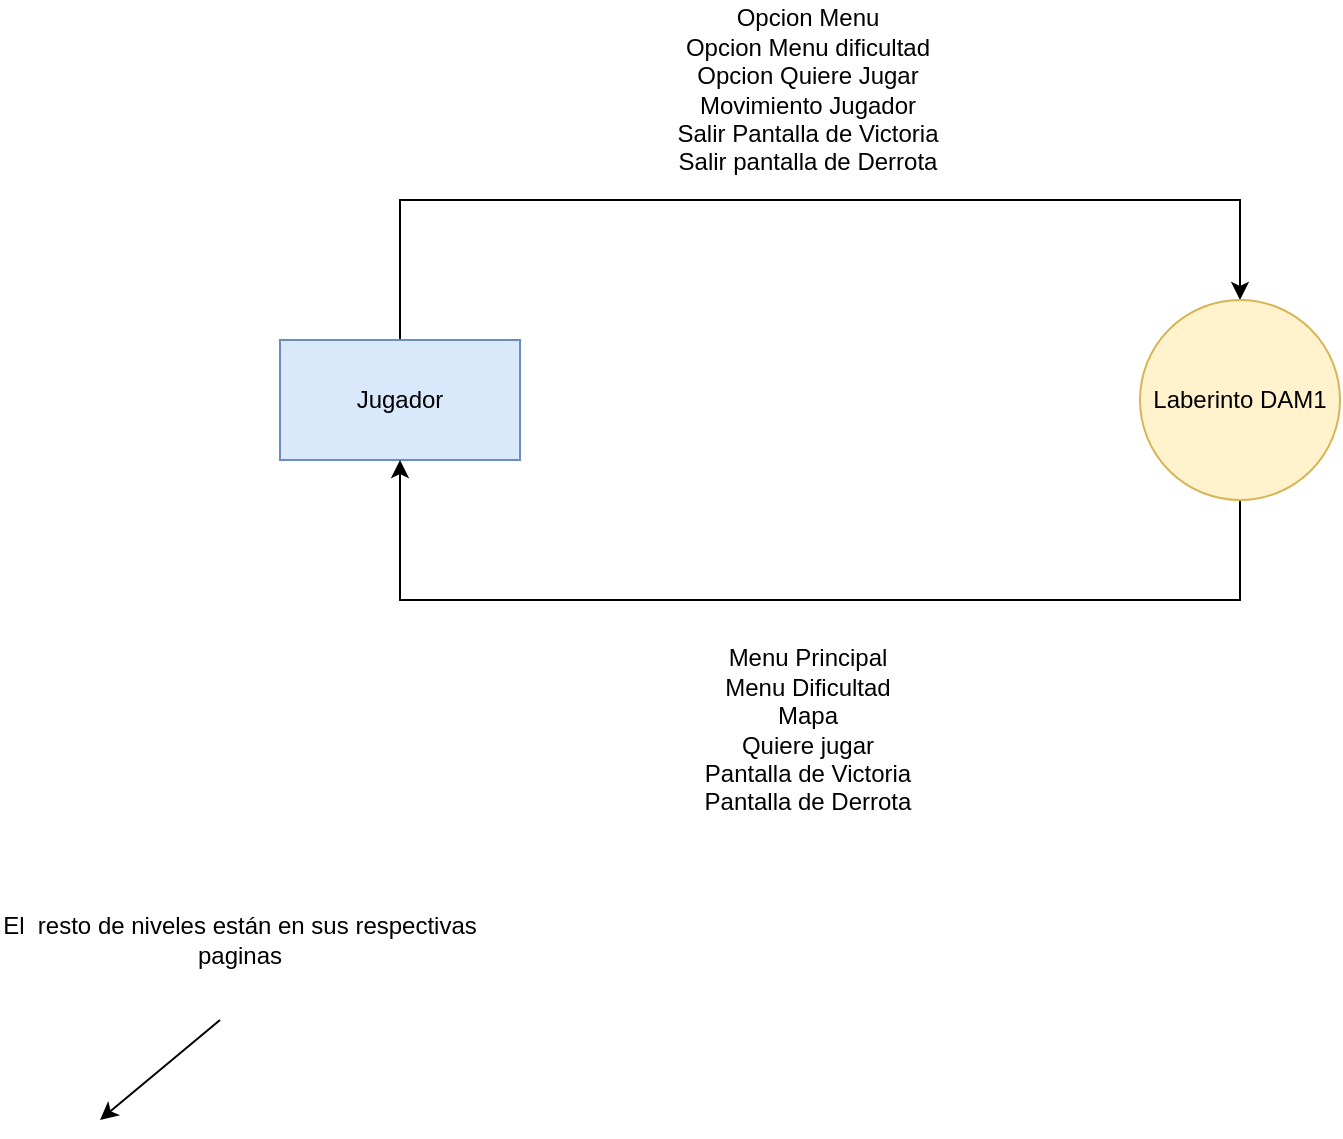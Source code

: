 <mxfile version="23.1.2" type="device" pages="3">
  <diagram name="Nivel 0" id="SafWx4brjYpnWSdm_k4d">
    <mxGraphModel dx="1434" dy="746" grid="1" gridSize="10" guides="1" tooltips="1" connect="1" arrows="1" fold="1" page="1" pageScale="1" pageWidth="827" pageHeight="1169" math="0" shadow="0">
      <root>
        <mxCell id="0" />
        <mxCell id="1" parent="0" />
        <mxCell id="9HRDA_Y_tNeIT0vI-eqv-4" style="edgeStyle=orthogonalEdgeStyle;rounded=0;orthogonalLoop=1;jettySize=auto;html=1;exitX=0.5;exitY=0;exitDx=0;exitDy=0;entryX=0.5;entryY=0;entryDx=0;entryDy=0;" edge="1" parent="1" source="9HRDA_Y_tNeIT0vI-eqv-2" target="9HRDA_Y_tNeIT0vI-eqv-3">
          <mxGeometry relative="1" as="geometry">
            <Array as="points">
              <mxPoint x="210" y="280" />
            </Array>
          </mxGeometry>
        </mxCell>
        <mxCell id="9HRDA_Y_tNeIT0vI-eqv-2" value="Jugador" style="rounded=0;whiteSpace=wrap;html=1;fillColor=#dae8fc;strokeColor=#6c8ebf;" vertex="1" parent="1">
          <mxGeometry x="150" y="350" width="120" height="60" as="geometry" />
        </mxCell>
        <mxCell id="9HRDA_Y_tNeIT0vI-eqv-6" style="edgeStyle=orthogonalEdgeStyle;rounded=0;orthogonalLoop=1;jettySize=auto;html=1;exitX=0.5;exitY=1;exitDx=0;exitDy=0;entryX=0.5;entryY=1;entryDx=0;entryDy=0;" edge="1" parent="1" source="9HRDA_Y_tNeIT0vI-eqv-3" target="9HRDA_Y_tNeIT0vI-eqv-2">
          <mxGeometry relative="1" as="geometry">
            <Array as="points">
              <mxPoint x="630" y="480" />
              <mxPoint x="210" y="480" />
            </Array>
          </mxGeometry>
        </mxCell>
        <mxCell id="9HRDA_Y_tNeIT0vI-eqv-3" value="Laberinto DAM1" style="ellipse;whiteSpace=wrap;html=1;aspect=fixed;fillColor=#fff2cc;strokeColor=#d6b656;" vertex="1" parent="1">
          <mxGeometry x="580" y="330" width="100" height="100" as="geometry" />
        </mxCell>
        <mxCell id="9HRDA_Y_tNeIT0vI-eqv-5" value="Opcion Menu&lt;br&gt;Opcion Menu dificultad&lt;br&gt;Opcion Quiere Jugar&lt;br&gt;Movimiento Jugador&lt;br&gt;Salir Pantalla de Victoria&lt;br&gt;Salir pantalla de Derrota" style="text;html=1;strokeColor=none;fillColor=none;align=center;verticalAlign=middle;whiteSpace=wrap;rounded=0;" vertex="1" parent="1">
          <mxGeometry x="321" y="180" width="186" height="90" as="geometry" />
        </mxCell>
        <mxCell id="9HRDA_Y_tNeIT0vI-eqv-7" value="Menu Principal&lt;br&gt;Menu Dificultad&lt;br&gt;Mapa&lt;br&gt;Quiere jugar&lt;br&gt;Pantalla de Victoria&lt;br&gt;Pantalla de Derrota" style="text;html=1;strokeColor=none;fillColor=none;align=center;verticalAlign=middle;whiteSpace=wrap;rounded=0;" vertex="1" parent="1">
          <mxGeometry x="339" y="480" width="150" height="130" as="geometry" />
        </mxCell>
        <mxCell id="9HRDA_Y_tNeIT0vI-eqv-8" value="El&amp;nbsp; resto de niveles están en sus respectivas paginas" style="text;html=1;strokeColor=none;fillColor=none;align=center;verticalAlign=middle;whiteSpace=wrap;rounded=0;" vertex="1" parent="1">
          <mxGeometry x="10" y="620" width="240" height="60" as="geometry" />
        </mxCell>
        <mxCell id="9HRDA_Y_tNeIT0vI-eqv-9" value="" style="endArrow=classic;html=1;rounded=0;" edge="1" parent="1">
          <mxGeometry width="50" height="50" relative="1" as="geometry">
            <mxPoint x="120" y="690" as="sourcePoint" />
            <mxPoint x="60" y="740" as="targetPoint" />
          </mxGeometry>
        </mxCell>
      </root>
    </mxGraphModel>
  </diagram>
  <diagram id="fBipnOkTllWmGM2dK26o" name="Nivel 1">
    <mxGraphModel dx="1434" dy="746" grid="1" gridSize="10" guides="1" tooltips="1" connect="1" arrows="1" fold="1" page="1" pageScale="1" pageWidth="827" pageHeight="1169" math="0" shadow="0">
      <root>
        <mxCell id="0" />
        <mxCell id="1" parent="0" />
        <mxCell id="sA4vVsF-4TFoveLAqz5J-7" style="rounded=0;orthogonalLoop=1;jettySize=auto;html=1;exitX=1;exitY=0;exitDx=0;exitDy=0;entryX=0;entryY=0.5;entryDx=0;entryDy=0;" edge="1" parent="1" source="sA4vVsF-4TFoveLAqz5J-1" target="sA4vVsF-4TFoveLAqz5J-2">
          <mxGeometry relative="1" as="geometry" />
        </mxCell>
        <mxCell id="sA4vVsF-4TFoveLAqz5J-15" style="rounded=0;orthogonalLoop=1;jettySize=auto;html=1;exitX=0.5;exitY=1;exitDx=0;exitDy=0;entryX=0;entryY=0;entryDx=0;entryDy=0;" edge="1" parent="1" source="sA4vVsF-4TFoveLAqz5J-1" target="sA4vVsF-4TFoveLAqz5J-6">
          <mxGeometry relative="1" as="geometry" />
        </mxCell>
        <mxCell id="sA4vVsF-4TFoveLAqz5J-1" value="1. Menu Principal" style="ellipse;whiteSpace=wrap;html=1;aspect=fixed;fillColor=#fff2cc;strokeColor=#d6b656;" vertex="1" parent="1">
          <mxGeometry x="60" y="300" width="130" height="130" as="geometry" />
        </mxCell>
        <mxCell id="sA4vVsF-4TFoveLAqz5J-2" value="2. Jugar" style="ellipse;whiteSpace=wrap;html=1;aspect=fixed;fillColor=#fff2cc;strokeColor=#d6b656;" vertex="1" parent="1">
          <mxGeometry x="315" y="150" width="140" height="140" as="geometry" />
        </mxCell>
        <mxCell id="sA4vVsF-4TFoveLAqz5J-3" value="" style="endArrow=classic;html=1;rounded=0;entryX=0.415;entryY=0.023;entryDx=0;entryDy=0;entryPerimeter=0;" edge="1" parent="1" target="sA4vVsF-4TFoveLAqz5J-1">
          <mxGeometry width="50" height="50" relative="1" as="geometry">
            <mxPoint x="50" y="210" as="sourcePoint" />
            <mxPoint x="130" y="130" as="targetPoint" />
          </mxGeometry>
        </mxCell>
        <mxCell id="sA4vVsF-4TFoveLAqz5J-4" value="Opcion Menú" style="edgeLabel;html=1;align=center;verticalAlign=middle;resizable=0;points=[];" vertex="1" connectable="0" parent="sA4vVsF-4TFoveLAqz5J-3">
          <mxGeometry x="-0.316" y="1" relative="1" as="geometry">
            <mxPoint x="7" y="8" as="offset" />
          </mxGeometry>
        </mxCell>
        <mxCell id="sA4vVsF-4TFoveLAqz5J-5" value="3. Cambiar dificultad" style="ellipse;whiteSpace=wrap;html=1;aspect=fixed;fillColor=#fff2cc;strokeColor=#d6b656;" vertex="1" parent="1">
          <mxGeometry x="325" y="380" width="130" height="130" as="geometry" />
        </mxCell>
        <mxCell id="sA4vVsF-4TFoveLAqz5J-6" value="4. Salir" style="ellipse;whiteSpace=wrap;html=1;aspect=fixed;fillColor=#fff2cc;strokeColor=#d6b656;" vertex="1" parent="1">
          <mxGeometry x="330" y="545" width="80" height="80" as="geometry" />
        </mxCell>
        <mxCell id="sA4vVsF-4TFoveLAqz5J-8" style="rounded=0;orthogonalLoop=1;jettySize=auto;html=1;exitX=1;exitY=0.5;exitDx=0;exitDy=0;entryX=0;entryY=0;entryDx=0;entryDy=0;" edge="1" parent="1" source="sA4vVsF-4TFoveLAqz5J-1" target="sA4vVsF-4TFoveLAqz5J-5">
          <mxGeometry relative="1" as="geometry">
            <mxPoint x="181" y="329" as="sourcePoint" />
            <mxPoint x="320" y="240" as="targetPoint" />
          </mxGeometry>
        </mxCell>
        <mxCell id="sA4vVsF-4TFoveLAqz5J-9" style="rounded=0;orthogonalLoop=1;jettySize=auto;html=1;exitX=0;exitY=0.5;exitDx=0;exitDy=0;" edge="1" parent="1" source="sA4vVsF-4TFoveLAqz5J-5">
          <mxGeometry relative="1" as="geometry">
            <mxPoint x="171" y="450" as="sourcePoint" />
            <mxPoint x="170" y="410" as="targetPoint" />
          </mxGeometry>
        </mxCell>
        <mxCell id="xL_6orxPe1uaIk0oK8Rf-6" value="Dificultad Cambiada" style="edgeLabel;html=1;align=center;verticalAlign=middle;resizable=0;points=[];" vertex="1" connectable="0" parent="sA4vVsF-4TFoveLAqz5J-9">
          <mxGeometry x="0.084" relative="1" as="geometry">
            <mxPoint as="offset" />
          </mxGeometry>
        </mxCell>
        <mxCell id="sA4vVsF-4TFoveLAqz5J-14" style="rounded=0;orthogonalLoop=1;jettySize=auto;html=1;exitX=0;exitY=1;exitDx=0;exitDy=0;entryX=0.977;entryY=0.285;entryDx=0;entryDy=0;entryPerimeter=0;" edge="1" parent="1" source="sA4vVsF-4TFoveLAqz5J-2" target="sA4vVsF-4TFoveLAqz5J-1">
          <mxGeometry relative="1" as="geometry" />
        </mxCell>
        <mxCell id="xL_6orxPe1uaIk0oK8Rf-7" value="Juego terminado" style="edgeLabel;html=1;align=center;verticalAlign=middle;resizable=0;points=[];" vertex="1" connectable="0" parent="sA4vVsF-4TFoveLAqz5J-14">
          <mxGeometry x="0.072" relative="1" as="geometry">
            <mxPoint as="offset" />
          </mxGeometry>
        </mxCell>
        <mxCell id="9OlagA8E_y4YxS51xMsu-1" style="rounded=0;orthogonalLoop=1;jettySize=auto;html=1;entryX=1;entryY=0;entryDx=0;entryDy=0;" edge="1" parent="1" target="sA4vVsF-4TFoveLAqz5J-2">
          <mxGeometry relative="1" as="geometry">
            <mxPoint x="580" y="110" as="sourcePoint" />
            <mxPoint x="445" y="168" as="targetPoint" />
          </mxGeometry>
        </mxCell>
        <mxCell id="04oRYMLoPPTfNG858ETF-1" value="Opcion Quiere Jugar&lt;br&gt;Movimiento Jugador&lt;br&gt;Salir Pantalla de Victoria&lt;br&gt;Salir pantalla de Derrota" style="text;html=1;strokeColor=none;fillColor=none;align=center;verticalAlign=middle;whiteSpace=wrap;rounded=0;" vertex="1" parent="1">
          <mxGeometry x="484" y="30" width="186" height="90" as="geometry" />
        </mxCell>
        <mxCell id="04oRYMLoPPTfNG858ETF-2" value="&lt;br&gt;Opcion Menu dificultad" style="text;html=1;strokeColor=none;fillColor=none;align=center;verticalAlign=middle;whiteSpace=wrap;rounded=0;" vertex="1" parent="1">
          <mxGeometry x="590" y="420" width="130" height="40" as="geometry" />
        </mxCell>
        <mxCell id="04oRYMLoPPTfNG858ETF-3" style="rounded=0;orthogonalLoop=1;jettySize=auto;html=1;entryX=1;entryY=0.5;entryDx=0;entryDy=0;" edge="1" parent="1" target="sA4vVsF-4TFoveLAqz5J-5">
          <mxGeometry relative="1" as="geometry">
            <mxPoint x="590" y="450" as="sourcePoint" />
            <mxPoint x="455" y="430" as="targetPoint" />
          </mxGeometry>
        </mxCell>
        <mxCell id="SUAjS77LJHKCxcnFxf-2-1" value="" style="endArrow=classic;html=1;rounded=0;exitX=0.6;exitY=0.023;exitDx=0;exitDy=0;exitPerimeter=0;" edge="1" parent="1" source="sA4vVsF-4TFoveLAqz5J-1">
          <mxGeometry width="50" height="50" relative="1" as="geometry">
            <mxPoint x="180" y="240" as="sourcePoint" />
            <mxPoint x="190" y="180" as="targetPoint" />
          </mxGeometry>
        </mxCell>
        <mxCell id="SUAjS77LJHKCxcnFxf-2-2" value="Menu Principal" style="edgeLabel;html=1;align=center;verticalAlign=middle;resizable=0;points=[];" vertex="1" connectable="0" parent="SUAjS77LJHKCxcnFxf-2-1">
          <mxGeometry x="-0.112" y="-1" relative="1" as="geometry">
            <mxPoint as="offset" />
          </mxGeometry>
        </mxCell>
        <mxCell id="QLpQPQBqjzIg62Oa_utZ-1" value="Mapa&lt;br&gt;Quiere jugar&lt;br&gt;Pantalla de Victoria&lt;br&gt;Pantalla de Derrota" style="text;html=1;strokeColor=none;fillColor=none;align=center;verticalAlign=middle;whiteSpace=wrap;rounded=0;" vertex="1" parent="1">
          <mxGeometry x="620" y="180" width="120" height="80" as="geometry" />
        </mxCell>
        <mxCell id="QLpQPQBqjzIg62Oa_utZ-2" value="" style="endArrow=classic;html=1;rounded=0;exitX=1;exitY=0.5;exitDx=0;exitDy=0;" edge="1" parent="1" source="sA4vVsF-4TFoveLAqz5J-2">
          <mxGeometry width="50" height="50" relative="1" as="geometry">
            <mxPoint x="490" y="240" as="sourcePoint" />
            <mxPoint x="620" y="220" as="targetPoint" />
          </mxGeometry>
        </mxCell>
        <mxCell id="QLpQPQBqjzIg62Oa_utZ-3" value="Dificultad" style="shape=partialRectangle;whiteSpace=wrap;html=1;left=0;right=0;fillColor=#f5f5f5;fontColor=#333333;strokeColor=#666666;" vertex="1" parent="1">
          <mxGeometry x="500" y="310" width="120" height="60" as="geometry" />
        </mxCell>
        <mxCell id="QLpQPQBqjzIg62Oa_utZ-4" value="" style="endArrow=classic;startArrow=classic;html=1;rounded=0;exitX=0.25;exitY=1;exitDx=0;exitDy=0;entryX=1;entryY=0;entryDx=0;entryDy=0;" edge="1" parent="1" source="QLpQPQBqjzIg62Oa_utZ-3" target="sA4vVsF-4TFoveLAqz5J-5">
          <mxGeometry width="50" height="50" relative="1" as="geometry">
            <mxPoint x="390" y="410" as="sourcePoint" />
            <mxPoint x="440" y="360" as="targetPoint" />
          </mxGeometry>
        </mxCell>
        <mxCell id="QLpQPQBqjzIg62Oa_utZ-5" value="Actualiza" style="edgeLabel;html=1;align=center;verticalAlign=middle;resizable=0;points=[];" vertex="1" connectable="0" parent="QLpQPQBqjzIg62Oa_utZ-4">
          <mxGeometry x="0.33" y="-1" relative="1" as="geometry">
            <mxPoint x="18" y="-5" as="offset" />
          </mxGeometry>
        </mxCell>
        <mxCell id="QLpQPQBqjzIg62Oa_utZ-8" value="" style="endArrow=classic;html=1;rounded=0;entryX=1;entryY=1;entryDx=0;entryDy=0;exitX=0.25;exitY=0;exitDx=0;exitDy=0;" edge="1" parent="1" source="QLpQPQBqjzIg62Oa_utZ-3" target="sA4vVsF-4TFoveLAqz5J-2">
          <mxGeometry width="50" height="50" relative="1" as="geometry">
            <mxPoint x="390" y="410" as="sourcePoint" />
            <mxPoint x="440" y="360" as="targetPoint" />
          </mxGeometry>
        </mxCell>
        <mxCell id="QLpQPQBqjzIg62Oa_utZ-9" value="Dificultad" style="edgeLabel;html=1;align=center;verticalAlign=middle;resizable=0;points=[];" vertex="1" connectable="0" parent="QLpQPQBqjzIg62Oa_utZ-8">
          <mxGeometry x="-0.07" y="-1" relative="1" as="geometry">
            <mxPoint as="offset" />
          </mxGeometry>
        </mxCell>
        <mxCell id="xL_6orxPe1uaIk0oK8Rf-3" value="Opcion Menú" style="edgeLabel;html=1;align=center;verticalAlign=middle;resizable=0;points=[];" vertex="1" connectable="0" parent="1">
          <mxGeometry x="220.003" y="279.998" as="geometry" />
        </mxCell>
        <mxCell id="xL_6orxPe1uaIk0oK8Rf-4" value="Opcion Menú" style="edgeLabel;html=1;align=center;verticalAlign=middle;resizable=0;points=[];" vertex="1" connectable="0" parent="1">
          <mxGeometry x="260.003" y="379.998" as="geometry" />
        </mxCell>
        <mxCell id="xL_6orxPe1uaIk0oK8Rf-5" value="Opcion Menú" style="edgeLabel;html=1;align=center;verticalAlign=middle;resizable=0;points=[];" vertex="1" connectable="0" parent="1">
          <mxGeometry x="230.003" y="489.998" as="geometry" />
        </mxCell>
      </root>
    </mxGraphModel>
  </diagram>
  <diagram id="pxUqnTKiZIorO2B4xDCg" name="Nivel 2">
    <mxGraphModel dx="1434" dy="746" grid="1" gridSize="10" guides="1" tooltips="1" connect="1" arrows="1" fold="1" page="1" pageScale="1" pageWidth="827" pageHeight="1169" math="0" shadow="0">
      <root>
        <mxCell id="0" />
        <mxCell id="1" parent="0" />
        <mxCell id="2Ldrngavv_aRy9j2e9Nc-1" value="2. Jugar" style="ellipse;whiteSpace=wrap;html=1;aspect=fixed;fillColor=#fff2cc;strokeColor=#d6b656;" vertex="1" parent="1">
          <mxGeometry x="30" y="100" width="80" height="80" as="geometry" />
        </mxCell>
        <mxCell id="2Ldrngavv_aRy9j2e9Nc-5" style="rounded=0;orthogonalLoop=1;jettySize=auto;html=1;entryX=1;entryY=0;entryDx=0;entryDy=0;" edge="1" parent="1" target="2Ldrngavv_aRy9j2e9Nc-1">
          <mxGeometry relative="1" as="geometry">
            <mxPoint x="230" y="80" as="sourcePoint" />
            <mxPoint x="70" y="100" as="targetPoint" />
          </mxGeometry>
        </mxCell>
        <mxCell id="2Ldrngavv_aRy9j2e9Nc-3" value="Opcion Quiere Jugar&lt;br&gt;Movimiento Jugador&lt;br&gt;Salir Pantalla de Victoria&lt;br&gt;Salir pantalla de Derrota" style="text;html=1;strokeColor=none;fillColor=none;align=center;verticalAlign=middle;whiteSpace=wrap;rounded=0;" vertex="1" parent="1">
          <mxGeometry x="230" y="20" width="140" height="80" as="geometry" />
        </mxCell>
        <mxCell id="2Ldrngavv_aRy9j2e9Nc-4" value="" style="endArrow=none;dashed=1;html=1;dashPattern=1 3;strokeWidth=2;rounded=0;" edge="1" parent="1">
          <mxGeometry width="50" height="50" relative="1" as="geometry">
            <mxPoint x="10" y="200" as="sourcePoint" />
            <mxPoint x="730" y="200" as="targetPoint" />
          </mxGeometry>
        </mxCell>
        <mxCell id="YUrBFBhteo9NiRsNtYMh-9" style="edgeStyle=orthogonalEdgeStyle;rounded=0;orthogonalLoop=1;jettySize=auto;html=1;exitX=1;exitY=0.5;exitDx=0;exitDy=0;entryX=0;entryY=0.5;entryDx=0;entryDy=0;" edge="1" parent="1" source="2Ldrngavv_aRy9j2e9Nc-6" target="YUrBFBhteo9NiRsNtYMh-3">
          <mxGeometry relative="1" as="geometry" />
        </mxCell>
        <mxCell id="2Ldrngavv_aRy9j2e9Nc-6" value="2.2 Mostrar Mapa" style="ellipse;whiteSpace=wrap;html=1;aspect=fixed;fillColor=#fff2cc;strokeColor=#d6b656;" vertex="1" parent="1">
          <mxGeometry x="240" y="310" width="110" height="110" as="geometry" />
        </mxCell>
        <mxCell id="YUrBFBhteo9NiRsNtYMh-1" value="Mapa&lt;br&gt;Quiere jugar&lt;br&gt;Pantalla de Victoria&lt;br&gt;Pantalla de Derrota" style="text;html=1;strokeColor=none;fillColor=none;align=center;verticalAlign=middle;whiteSpace=wrap;rounded=0;" vertex="1" parent="1">
          <mxGeometry x="275" y="100" width="120" height="80" as="geometry" />
        </mxCell>
        <mxCell id="YUrBFBhteo9NiRsNtYMh-2" value="" style="endArrow=classic;html=1;rounded=0;exitX=1;exitY=0.5;exitDx=0;exitDy=0;" edge="1" parent="1">
          <mxGeometry width="50" height="50" relative="1" as="geometry">
            <mxPoint x="110" y="140" as="sourcePoint" />
            <mxPoint x="275" y="140" as="targetPoint" />
          </mxGeometry>
        </mxCell>
        <mxCell id="YUrBFBhteo9NiRsNtYMh-5" style="edgeStyle=orthogonalEdgeStyle;rounded=0;orthogonalLoop=1;jettySize=auto;html=1;exitX=0.5;exitY=0;exitDx=0;exitDy=0;entryX=0.5;entryY=0;entryDx=0;entryDy=0;" edge="1" parent="1" source="YUrBFBhteo9NiRsNtYMh-3" target="YUrBFBhteo9NiRsNtYMh-4">
          <mxGeometry relative="1" as="geometry">
            <Array as="points">
              <mxPoint x="495" y="230" />
              <mxPoint x="95" y="230" />
            </Array>
          </mxGeometry>
        </mxCell>
        <mxCell id="YUrBFBhteo9NiRsNtYMh-6" value="No" style="edgeLabel;html=1;align=center;verticalAlign=middle;resizable=0;points=[];" vertex="1" connectable="0" parent="YUrBFBhteo9NiRsNtYMh-5">
          <mxGeometry x="-0.914" relative="1" as="geometry">
            <mxPoint as="offset" />
          </mxGeometry>
        </mxCell>
        <mxCell id="YUrBFBhteo9NiRsNtYMh-10" style="edgeStyle=orthogonalEdgeStyle;rounded=0;orthogonalLoop=1;jettySize=auto;html=1;exitX=0.5;exitY=1;exitDx=0;exitDy=0;entryX=1;entryY=1;entryDx=0;entryDy=0;" edge="1" parent="1" source="YUrBFBhteo9NiRsNtYMh-3" target="2Ldrngavv_aRy9j2e9Nc-6">
          <mxGeometry relative="1" as="geometry">
            <Array as="points">
              <mxPoint x="495" y="440" />
              <mxPoint x="334" y="440" />
            </Array>
          </mxGeometry>
        </mxCell>
        <mxCell id="YUrBFBhteo9NiRsNtYMh-11" value="si" style="edgeLabel;html=1;align=center;verticalAlign=middle;resizable=0;points=[];" vertex="1" connectable="0" parent="YUrBFBhteo9NiRsNtYMh-10">
          <mxGeometry x="-0.494" y="-2" relative="1" as="geometry">
            <mxPoint as="offset" />
          </mxGeometry>
        </mxCell>
        <mxCell id="YUrBFBhteo9NiRsNtYMh-3" value="2.3 Quiere Jugar?" style="ellipse;whiteSpace=wrap;html=1;aspect=fixed;fillColor=#fff2cc;strokeColor=#d6b656;" vertex="1" parent="1">
          <mxGeometry x="440" y="310" width="110" height="110" as="geometry" />
        </mxCell>
        <mxCell id="YUrBFBhteo9NiRsNtYMh-7" style="edgeStyle=orthogonalEdgeStyle;rounded=0;orthogonalLoop=1;jettySize=auto;html=1;exitX=1;exitY=0.5;exitDx=0;exitDy=0;entryX=0;entryY=0.5;entryDx=0;entryDy=0;" edge="1" parent="1" source="YUrBFBhteo9NiRsNtYMh-4" target="2Ldrngavv_aRy9j2e9Nc-6">
          <mxGeometry relative="1" as="geometry" />
        </mxCell>
        <mxCell id="xIc4fS2Kl5nUVtPuLyjG-2" style="rounded=0;orthogonalLoop=1;jettySize=auto;html=1;exitX=0.5;exitY=1;exitDx=0;exitDy=0;entryX=0.5;entryY=0;entryDx=0;entryDy=0;" edge="1" parent="1" source="YUrBFBhteo9NiRsNtYMh-4" target="xIc4fS2Kl5nUVtPuLyjG-1">
          <mxGeometry relative="1" as="geometry" />
        </mxCell>
        <mxCell id="xIc4fS2Kl5nUVtPuLyjG-3" value="Laberinto&amp;nbsp;" style="edgeLabel;html=1;align=center;verticalAlign=middle;resizable=0;points=[];" vertex="1" connectable="0" parent="xIc4fS2Kl5nUVtPuLyjG-2">
          <mxGeometry x="-0.6" relative="1" as="geometry">
            <mxPoint x="4" y="8" as="offset" />
          </mxGeometry>
        </mxCell>
        <mxCell id="YUrBFBhteo9NiRsNtYMh-4" value="2.1 Generar Mapa" style="ellipse;whiteSpace=wrap;html=1;aspect=fixed;fillColor=#fff2cc;strokeColor=#d6b656;" vertex="1" parent="1">
          <mxGeometry x="40" y="310" width="110" height="110" as="geometry" />
        </mxCell>
        <mxCell id="YUrBFBhteo9NiRsNtYMh-12" value="" style="endArrow=classic;html=1;rounded=0;exitX=1;exitY=0;exitDx=0;exitDy=0;" edge="1" parent="1" source="2Ldrngavv_aRy9j2e9Nc-6">
          <mxGeometry width="50" height="50" relative="1" as="geometry">
            <mxPoint x="390" y="410" as="sourcePoint" />
            <mxPoint x="380" y="310" as="targetPoint" />
          </mxGeometry>
        </mxCell>
        <mxCell id="YUrBFBhteo9NiRsNtYMh-13" value="Mapa" style="edgeLabel;html=1;align=center;verticalAlign=middle;resizable=0;points=[];" vertex="1" connectable="0" parent="YUrBFBhteo9NiRsNtYMh-12">
          <mxGeometry x="-0.361" y="3" relative="1" as="geometry">
            <mxPoint x="2" y="-8" as="offset" />
          </mxGeometry>
        </mxCell>
        <mxCell id="YUrBFBhteo9NiRsNtYMh-14" value="&lt;span style=&quot;color: rgb(0, 0, 0); font-family: Helvetica; font-size: 12px; font-style: normal; font-variant-ligatures: normal; font-variant-caps: normal; font-weight: 400; letter-spacing: normal; orphans: 2; text-align: center; text-indent: 0px; text-transform: none; widows: 2; word-spacing: 0px; -webkit-text-stroke-width: 0px; background-color: rgb(251, 251, 251); text-decoration-thickness: initial; text-decoration-style: initial; text-decoration-color: initial; float: none; display: inline !important;&quot;&gt;Opcion Quiere Jugar&lt;/span&gt;" style="text;whiteSpace=wrap;html=1;" vertex="1" parent="1">
          <mxGeometry x="620" y="270" width="120" height="20" as="geometry" />
        </mxCell>
        <mxCell id="YUrBFBhteo9NiRsNtYMh-15" value="" style="endArrow=classic;html=1;rounded=0;entryX=1;entryY=0.5;entryDx=0;entryDy=0;" edge="1" parent="1" target="YUrBFBhteo9NiRsNtYMh-3">
          <mxGeometry width="50" height="50" relative="1" as="geometry">
            <mxPoint x="650" y="300" as="sourcePoint" />
            <mxPoint x="670" y="320" as="targetPoint" />
          </mxGeometry>
        </mxCell>
        <mxCell id="YUrBFBhteo9NiRsNtYMh-16" value="" style="endArrow=classic;html=1;rounded=0;exitX=0.5;exitY=1;exitDx=0;exitDy=0;entryX=0.5;entryY=0;entryDx=0;entryDy=0;" edge="1" parent="1" source="2Ldrngavv_aRy9j2e9Nc-6" target="YUrBFBhteo9NiRsNtYMh-17">
          <mxGeometry width="50" height="50" relative="1" as="geometry">
            <mxPoint x="390" y="410" as="sourcePoint" />
            <mxPoint x="330" y="490" as="targetPoint" />
          </mxGeometry>
        </mxCell>
        <mxCell id="YUrBFBhteo9NiRsNtYMh-22" value="Mapa con posicion&lt;br&gt;actualizada" style="edgeLabel;html=1;align=center;verticalAlign=middle;resizable=0;points=[];" vertex="1" connectable="0" parent="YUrBFBhteo9NiRsNtYMh-16">
          <mxGeometry x="0.32" y="1" relative="1" as="geometry">
            <mxPoint x="27" as="offset" />
          </mxGeometry>
        </mxCell>
        <mxCell id="xIc4fS2Kl5nUVtPuLyjG-7" style="rounded=0;orthogonalLoop=1;jettySize=auto;html=1;exitX=0.5;exitY=1;exitDx=0;exitDy=0;entryX=1;entryY=0;entryDx=0;entryDy=0;" edge="1" parent="1" source="YUrBFBhteo9NiRsNtYMh-17" target="xIc4fS2Kl5nUVtPuLyjG-6">
          <mxGeometry relative="1" as="geometry" />
        </mxCell>
        <mxCell id="xIc4fS2Kl5nUVtPuLyjG-8" value="Movimiento" style="edgeLabel;html=1;align=center;verticalAlign=middle;resizable=0;points=[];" vertex="1" connectable="0" parent="xIc4fS2Kl5nUVtPuLyjG-7">
          <mxGeometry x="0.05" y="1" relative="1" as="geometry">
            <mxPoint as="offset" />
          </mxGeometry>
        </mxCell>
        <mxCell id="YUrBFBhteo9NiRsNtYMh-17" value="2.4 Mover Jugador" style="ellipse;whiteSpace=wrap;html=1;aspect=fixed;fillColor=#fff2cc;strokeColor=#d6b656;" vertex="1" parent="1">
          <mxGeometry x="240" y="510" width="100" height="100" as="geometry" />
        </mxCell>
        <mxCell id="YUrBFBhteo9NiRsNtYMh-18" style="rounded=0;orthogonalLoop=1;jettySize=auto;html=1;exitX=0;exitY=0;exitDx=0;exitDy=0;entryX=1;entryY=0.25;entryDx=0;entryDy=0;" edge="1" parent="1" source="YUrBFBhteo9NiRsNtYMh-17" target="xIc4fS2Kl5nUVtPuLyjG-1">
          <mxGeometry relative="1" as="geometry" />
        </mxCell>
        <mxCell id="YUrBFBhteo9NiRsNtYMh-21" value="Posicion Jugador" style="edgeLabel;html=1;align=center;verticalAlign=middle;resizable=0;points=[];" vertex="1" connectable="0" parent="YUrBFBhteo9NiRsNtYMh-18">
          <mxGeometry x="0.092" y="3" relative="1" as="geometry">
            <mxPoint x="8" y="-1" as="offset" />
          </mxGeometry>
        </mxCell>
        <mxCell id="YUrBFBhteo9NiRsNtYMh-19" value="" style="endArrow=classic;html=1;rounded=0;entryX=0;entryY=1;entryDx=0;entryDy=0;" edge="1" parent="1" target="YUrBFBhteo9NiRsNtYMh-17">
          <mxGeometry width="50" height="50" relative="1" as="geometry">
            <mxPoint x="180" y="600" as="sourcePoint" />
            <mxPoint x="254.645" y="605.355" as="targetPoint" />
          </mxGeometry>
        </mxCell>
        <mxCell id="YUrBFBhteo9NiRsNtYMh-20" value="Movimiento Jugador" style="edgeLabel;html=1;align=center;verticalAlign=middle;resizable=0;points=[];" vertex="1" connectable="0" parent="YUrBFBhteo9NiRsNtYMh-19">
          <mxGeometry x="-0.44" y="-4" relative="1" as="geometry">
            <mxPoint x="-28" y="-26" as="offset" />
          </mxGeometry>
        </mxCell>
        <mxCell id="xIc4fS2Kl5nUVtPuLyjG-11" style="rounded=0;orthogonalLoop=1;jettySize=auto;html=1;exitX=0.25;exitY=1;exitDx=0;exitDy=0;entryX=0;entryY=0.5;entryDx=0;entryDy=0;" edge="1" parent="1" source="xIc4fS2Kl5nUVtPuLyjG-1" target="xIc4fS2Kl5nUVtPuLyjG-6">
          <mxGeometry relative="1" as="geometry" />
        </mxCell>
        <mxCell id="xIc4fS2Kl5nUVtPuLyjG-12" value="Posicion Jugador&lt;br&gt;Posiciones Adyacentes" style="edgeLabel;html=1;align=center;verticalAlign=middle;resizable=0;points=[];" vertex="1" connectable="0" parent="xIc4fS2Kl5nUVtPuLyjG-11">
          <mxGeometry x="0.273" y="-2" relative="1" as="geometry">
            <mxPoint as="offset" />
          </mxGeometry>
        </mxCell>
        <mxCell id="xIc4fS2Kl5nUVtPuLyjG-1" value="Laberinto" style="shape=partialRectangle;whiteSpace=wrap;html=1;left=0;right=0;fillColor=#f5f5f5;fontColor=#333333;strokeColor=#666666;" vertex="1" parent="1">
          <mxGeometry x="40" y="480" width="120" height="60" as="geometry" />
        </mxCell>
        <mxCell id="xIc4fS2Kl5nUVtPuLyjG-4" style="rounded=0;orthogonalLoop=1;jettySize=auto;html=1;exitX=0.75;exitY=0;exitDx=0;exitDy=0;entryX=-0.009;entryY=0.664;entryDx=0;entryDy=0;entryPerimeter=0;" edge="1" parent="1" source="xIc4fS2Kl5nUVtPuLyjG-1" target="2Ldrngavv_aRy9j2e9Nc-6">
          <mxGeometry relative="1" as="geometry" />
        </mxCell>
        <mxCell id="xIc4fS2Kl5nUVtPuLyjG-5" value="Laberinto" style="edgeLabel;html=1;align=center;verticalAlign=middle;resizable=0;points=[];" vertex="1" connectable="0" parent="xIc4fS2Kl5nUVtPuLyjG-4">
          <mxGeometry x="-0.604" y="2" relative="1" as="geometry">
            <mxPoint as="offset" />
          </mxGeometry>
        </mxCell>
        <mxCell id="xIc4fS2Kl5nUVtPuLyjG-9" style="edgeStyle=orthogonalEdgeStyle;rounded=0;orthogonalLoop=1;jettySize=auto;html=1;exitX=1;exitY=0.5;exitDx=0;exitDy=0;entryX=1;entryY=1;entryDx=0;entryDy=0;" edge="1" parent="1" source="xIc4fS2Kl5nUVtPuLyjG-6" target="YUrBFBhteo9NiRsNtYMh-17">
          <mxGeometry relative="1" as="geometry">
            <Array as="points">
              <mxPoint x="275" y="690" />
              <mxPoint x="325" y="690" />
            </Array>
          </mxGeometry>
        </mxCell>
        <mxCell id="xIc4fS2Kl5nUVtPuLyjG-14" value="Elemento adyacente libre" style="edgeLabel;html=1;align=center;verticalAlign=middle;resizable=0;points=[];" vertex="1" connectable="0" parent="xIc4fS2Kl5nUVtPuLyjG-9">
          <mxGeometry x="-0.118" y="-2" relative="1" as="geometry">
            <mxPoint x="13" y="-22" as="offset" />
          </mxGeometry>
        </mxCell>
        <mxCell id="xIc4fS2Kl5nUVtPuLyjG-15" style="rounded=0;orthogonalLoop=1;jettySize=auto;html=1;exitX=1;exitY=1;exitDx=0;exitDy=0;entryX=0;entryY=0.5;entryDx=0;entryDy=0;" edge="1" parent="1" source="xIc4fS2Kl5nUVtPuLyjG-6" target="xIc4fS2Kl5nUVtPuLyjG-13">
          <mxGeometry relative="1" as="geometry" />
        </mxCell>
        <mxCell id="xIc4fS2Kl5nUVtPuLyjG-16" value="Elemento adyacente&amp;nbsp; Meta" style="edgeLabel;html=1;align=center;verticalAlign=middle;resizable=0;points=[];" vertex="1" connectable="0" parent="xIc4fS2Kl5nUVtPuLyjG-15">
          <mxGeometry x="-0.136" y="-2" relative="1" as="geometry">
            <mxPoint as="offset" />
          </mxGeometry>
        </mxCell>
        <mxCell id="xIc4fS2Kl5nUVtPuLyjG-6" value="2.5 Validar Movimiento" style="ellipse;whiteSpace=wrap;html=1;aspect=fixed;fillColor=#fff2cc;strokeColor=#d6b656;" vertex="1" parent="1">
          <mxGeometry x="175" y="650" width="100" height="100" as="geometry" />
        </mxCell>
        <mxCell id="xIc4fS2Kl5nUVtPuLyjG-13" value="2.6 Pantalla Victoria" style="ellipse;whiteSpace=wrap;html=1;aspect=fixed;fillColor=#fff2cc;strokeColor=#d6b656;" vertex="1" parent="1">
          <mxGeometry x="570" y="640" width="110" height="110" as="geometry" />
        </mxCell>
        <mxCell id="xIc4fS2Kl5nUVtPuLyjG-17" style="rounded=0;orthogonalLoop=1;jettySize=auto;html=1;exitX=0.76;exitY=0.96;exitDx=0;exitDy=0;entryX=0;entryY=0.5;entryDx=0;entryDy=0;exitPerimeter=0;" edge="1" parent="1" target="xIc4fS2Kl5nUVtPuLyjG-19" source="xIc4fS2Kl5nUVtPuLyjG-6">
          <mxGeometry relative="1" as="geometry">
            <mxPoint x="370" y="860" as="sourcePoint" />
          </mxGeometry>
        </mxCell>
        <mxCell id="xIc4fS2Kl5nUVtPuLyjG-18" value="Elemento adyacente&amp;nbsp; Muro" style="edgeLabel;html=1;align=center;verticalAlign=middle;resizable=0;points=[];" vertex="1" connectable="0" parent="xIc4fS2Kl5nUVtPuLyjG-17">
          <mxGeometry x="-0.136" y="-2" relative="1" as="geometry">
            <mxPoint as="offset" />
          </mxGeometry>
        </mxCell>
        <mxCell id="xIc4fS2Kl5nUVtPuLyjG-19" value="2.7 Pantalla Derrota" style="ellipse;whiteSpace=wrap;html=1;aspect=fixed;fillColor=#fff2cc;strokeColor=#d6b656;" vertex="1" parent="1">
          <mxGeometry x="570" y="760" width="110" height="110" as="geometry" />
        </mxCell>
        <mxCell id="xIc4fS2Kl5nUVtPuLyjG-20" value="" style="endArrow=classic;html=1;rounded=0;exitX=1;exitY=1;exitDx=0;exitDy=0;" edge="1" parent="1" source="YUrBFBhteo9NiRsNtYMh-3">
          <mxGeometry width="50" height="50" relative="1" as="geometry">
            <mxPoint x="600" y="420" as="sourcePoint" />
            <mxPoint x="670" y="420" as="targetPoint" />
          </mxGeometry>
        </mxCell>
        <mxCell id="xIc4fS2Kl5nUVtPuLyjG-21" value="Quiere Jugar" style="edgeLabel;html=1;align=center;verticalAlign=middle;resizable=0;points=[];" vertex="1" connectable="0" parent="xIc4fS2Kl5nUVtPuLyjG-20">
          <mxGeometry x="0.222" relative="1" as="geometry">
            <mxPoint x="33" y="-14" as="offset" />
          </mxGeometry>
        </mxCell>
        <mxCell id="xIc4fS2Kl5nUVtPuLyjG-22" value="" style="endArrow=classic;html=1;rounded=0;exitX=0.773;exitY=0.073;exitDx=0;exitDy=0;exitPerimeter=0;" edge="1" parent="1" source="xIc4fS2Kl5nUVtPuLyjG-13">
          <mxGeometry width="50" height="50" relative="1" as="geometry">
            <mxPoint x="670" y="640" as="sourcePoint" />
            <mxPoint x="750" y="600" as="targetPoint" />
          </mxGeometry>
        </mxCell>
        <mxCell id="xIc4fS2Kl5nUVtPuLyjG-23" value="Pantalla de Victoria" style="edgeLabel;html=1;align=center;verticalAlign=middle;resizable=0;points=[];" vertex="1" connectable="0" parent="xIc4fS2Kl5nUVtPuLyjG-22">
          <mxGeometry x="-0.302" y="3" relative="1" as="geometry">
            <mxPoint x="53" y="-39" as="offset" />
          </mxGeometry>
        </mxCell>
        <mxCell id="xIc4fS2Kl5nUVtPuLyjG-25" value="" style="endArrow=classic;html=1;rounded=0;" edge="1" parent="1" source="xIc4fS2Kl5nUVtPuLyjG-19">
          <mxGeometry width="50" height="50" relative="1" as="geometry">
            <mxPoint x="680" y="788" as="sourcePoint" />
            <mxPoint x="790" y="760" as="targetPoint" />
          </mxGeometry>
        </mxCell>
        <mxCell id="xIc4fS2Kl5nUVtPuLyjG-26" value="Pantalla de Derrota" style="edgeLabel;html=1;align=center;verticalAlign=middle;resizable=0;points=[];" vertex="1" connectable="0" parent="xIc4fS2Kl5nUVtPuLyjG-25">
          <mxGeometry x="-0.302" y="3" relative="1" as="geometry">
            <mxPoint x="53" y="-39" as="offset" />
          </mxGeometry>
        </mxCell>
        <mxCell id="xIc4fS2Kl5nUVtPuLyjG-27" value="" style="endArrow=classic;html=1;rounded=0;entryX=1;entryY=0.5;entryDx=0;entryDy=0;" edge="1" parent="1" target="xIc4fS2Kl5nUVtPuLyjG-13">
          <mxGeometry width="50" height="50" relative="1" as="geometry">
            <mxPoint x="780" y="690" as="sourcePoint" />
            <mxPoint x="440" y="460" as="targetPoint" />
          </mxGeometry>
        </mxCell>
        <mxCell id="xIc4fS2Kl5nUVtPuLyjG-28" value="Salir Pantalla de Victoria" style="edgeLabel;html=1;align=center;verticalAlign=middle;resizable=0;points=[];" vertex="1" connectable="0" parent="xIc4fS2Kl5nUVtPuLyjG-27">
          <mxGeometry x="-0.061" y="-1" relative="1" as="geometry">
            <mxPoint x="27" y="-11" as="offset" />
          </mxGeometry>
        </mxCell>
        <mxCell id="xIc4fS2Kl5nUVtPuLyjG-29" value="" style="endArrow=classic;html=1;rounded=0;entryX=1;entryY=0.736;entryDx=0;entryDy=0;entryPerimeter=0;" edge="1" parent="1" target="xIc4fS2Kl5nUVtPuLyjG-19">
          <mxGeometry width="50" height="50" relative="1" as="geometry">
            <mxPoint x="810" y="841" as="sourcePoint" />
            <mxPoint x="820" y="800" as="targetPoint" />
          </mxGeometry>
        </mxCell>
        <mxCell id="xIc4fS2Kl5nUVtPuLyjG-30" value="Salir Pantalla de Derrota" style="edgeLabel;html=1;align=center;verticalAlign=middle;resizable=0;points=[];" vertex="1" connectable="0" parent="xIc4fS2Kl5nUVtPuLyjG-29">
          <mxGeometry x="-0.385" y="1" relative="1" as="geometry">
            <mxPoint x="-20" y="-12" as="offset" />
          </mxGeometry>
        </mxCell>
      </root>
    </mxGraphModel>
  </diagram>
</mxfile>
